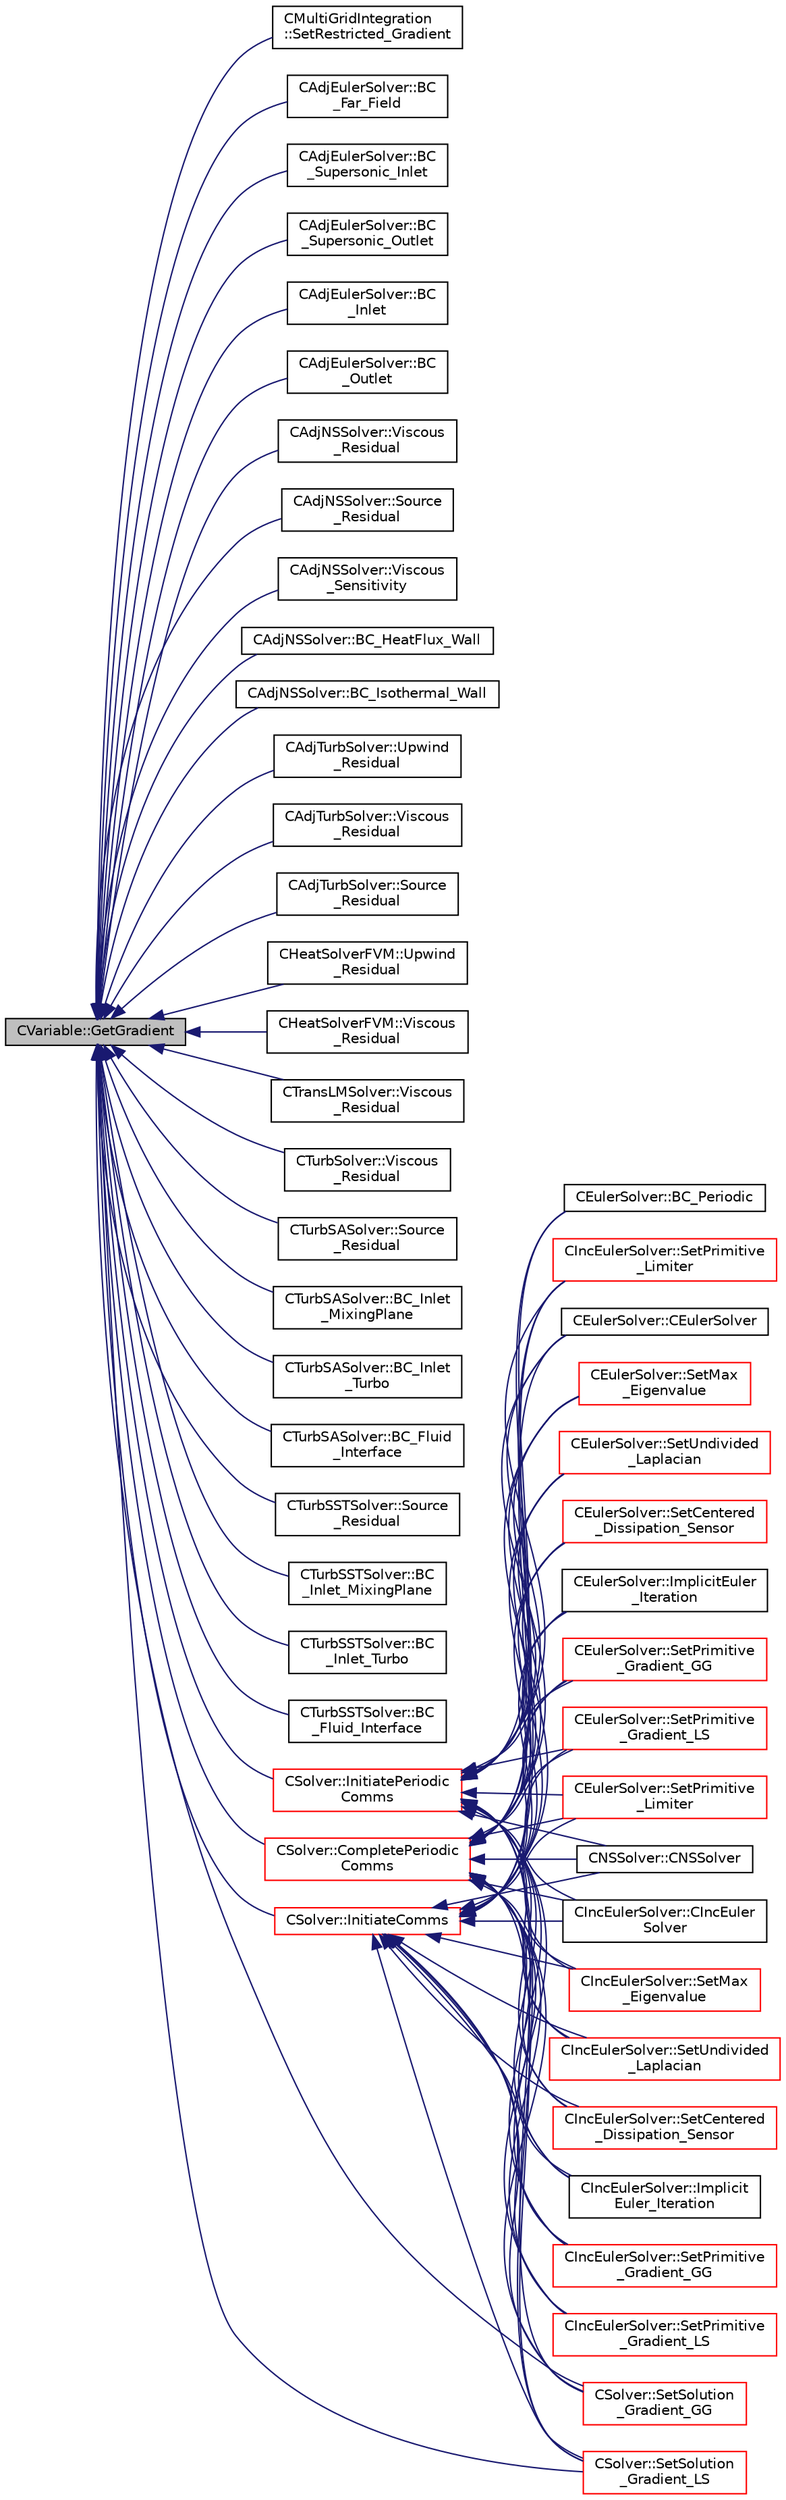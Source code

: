 digraph "CVariable::GetGradient"
{
  edge [fontname="Helvetica",fontsize="10",labelfontname="Helvetica",labelfontsize="10"];
  node [fontname="Helvetica",fontsize="10",shape=record];
  rankdir="LR";
  Node942 [label="CVariable::GetGradient",height=0.2,width=0.4,color="black", fillcolor="grey75", style="filled", fontcolor="black"];
  Node942 -> Node943 [dir="back",color="midnightblue",fontsize="10",style="solid",fontname="Helvetica"];
  Node943 [label="CMultiGridIntegration\l::SetRestricted_Gradient",height=0.2,width=0.4,color="black", fillcolor="white", style="filled",URL="$class_c_multi_grid_integration.html#a12a995afac79392633ded3226b163d24",tooltip="Compute the gradient in coarse grid using the fine grid information. "];
  Node942 -> Node944 [dir="back",color="midnightblue",fontsize="10",style="solid",fontname="Helvetica"];
  Node944 [label="CAdjEulerSolver::BC\l_Far_Field",height=0.2,width=0.4,color="black", fillcolor="white", style="filled",URL="$class_c_adj_euler_solver.html#a67685dedf5d4651cb25fbf3fc0440d24",tooltip="Impose the boundary condition to the far field using characteristics. "];
  Node942 -> Node945 [dir="back",color="midnightblue",fontsize="10",style="solid",fontname="Helvetica"];
  Node945 [label="CAdjEulerSolver::BC\l_Supersonic_Inlet",height=0.2,width=0.4,color="black", fillcolor="white", style="filled",URL="$class_c_adj_euler_solver.html#ab5c6ba919fde8e3e473f485bb06b2e9c",tooltip="Impose the supersonic inlet boundary condition. "];
  Node942 -> Node946 [dir="back",color="midnightblue",fontsize="10",style="solid",fontname="Helvetica"];
  Node946 [label="CAdjEulerSolver::BC\l_Supersonic_Outlet",height=0.2,width=0.4,color="black", fillcolor="white", style="filled",URL="$class_c_adj_euler_solver.html#a58543ab410a218129586869573316437",tooltip="Impose the supersonic outlet boundary condition. "];
  Node942 -> Node947 [dir="back",color="midnightblue",fontsize="10",style="solid",fontname="Helvetica"];
  Node947 [label="CAdjEulerSolver::BC\l_Inlet",height=0.2,width=0.4,color="black", fillcolor="white", style="filled",URL="$class_c_adj_euler_solver.html#a29398c2203511586508ff9d43e894e41",tooltip="Impose the inlet boundary condition. "];
  Node942 -> Node948 [dir="back",color="midnightblue",fontsize="10",style="solid",fontname="Helvetica"];
  Node948 [label="CAdjEulerSolver::BC\l_Outlet",height=0.2,width=0.4,color="black", fillcolor="white", style="filled",URL="$class_c_adj_euler_solver.html#a0b3408be5adebd52b79bd3c5227cbe9d",tooltip="Impose the outlet boundary condition. "];
  Node942 -> Node949 [dir="back",color="midnightblue",fontsize="10",style="solid",fontname="Helvetica"];
  Node949 [label="CAdjNSSolver::Viscous\l_Residual",height=0.2,width=0.4,color="black", fillcolor="white", style="filled",URL="$class_c_adj_n_s_solver.html#a8f0a8d26c8b3df3f9dbbbf7c98a6a18e",tooltip="Compute the viscous residuals for the adjoint equation. "];
  Node942 -> Node950 [dir="back",color="midnightblue",fontsize="10",style="solid",fontname="Helvetica"];
  Node950 [label="CAdjNSSolver::Source\l_Residual",height=0.2,width=0.4,color="black", fillcolor="white", style="filled",URL="$class_c_adj_n_s_solver.html#af2cb5ceadb98384f7504b6f7c6e6840c",tooltip="Source term computation. "];
  Node942 -> Node951 [dir="back",color="midnightblue",fontsize="10",style="solid",fontname="Helvetica"];
  Node951 [label="CAdjNSSolver::Viscous\l_Sensitivity",height=0.2,width=0.4,color="black", fillcolor="white", style="filled",URL="$class_c_adj_n_s_solver.html#ab05613f9de871991f55c2e1f12eac8dd",tooltip="Compute the viscous sensitivity of the functional. "];
  Node942 -> Node952 [dir="back",color="midnightblue",fontsize="10",style="solid",fontname="Helvetica"];
  Node952 [label="CAdjNSSolver::BC_HeatFlux_Wall",height=0.2,width=0.4,color="black", fillcolor="white", style="filled",URL="$class_c_adj_n_s_solver.html#a1a251c98efda4a84d7cd7751cc032113",tooltip="Impose via the residual or brute force the Navier-Stokes adjoint boundary condition (heat flux)..."];
  Node942 -> Node953 [dir="back",color="midnightblue",fontsize="10",style="solid",fontname="Helvetica"];
  Node953 [label="CAdjNSSolver::BC_Isothermal_Wall",height=0.2,width=0.4,color="black", fillcolor="white", style="filled",URL="$class_c_adj_n_s_solver.html#a20cd2fa256386da7791e11f40b701003",tooltip="Impose via the residual or brute force the Navier-Stokes adjoint boundary condition (heat flux)..."];
  Node942 -> Node954 [dir="back",color="midnightblue",fontsize="10",style="solid",fontname="Helvetica"];
  Node954 [label="CAdjTurbSolver::Upwind\l_Residual",height=0.2,width=0.4,color="black", fillcolor="white", style="filled",URL="$class_c_adj_turb_solver.html#ad7f35bfeec670ed4357083ecdada59f5",tooltip="Compute the spatial integration using a upwind scheme. "];
  Node942 -> Node955 [dir="back",color="midnightblue",fontsize="10",style="solid",fontname="Helvetica"];
  Node955 [label="CAdjTurbSolver::Viscous\l_Residual",height=0.2,width=0.4,color="black", fillcolor="white", style="filled",URL="$class_c_adj_turb_solver.html#a70a725062ef93315581ef9394250287b",tooltip="Compute the viscous residuals for the turbulent adjoint equation. "];
  Node942 -> Node956 [dir="back",color="midnightblue",fontsize="10",style="solid",fontname="Helvetica"];
  Node956 [label="CAdjTurbSolver::Source\l_Residual",height=0.2,width=0.4,color="black", fillcolor="white", style="filled",URL="$class_c_adj_turb_solver.html#a4747f82b90660beb3b54cb04a3b5a9ef",tooltip="Source term computation. "];
  Node942 -> Node957 [dir="back",color="midnightblue",fontsize="10",style="solid",fontname="Helvetica"];
  Node957 [label="CHeatSolverFVM::Upwind\l_Residual",height=0.2,width=0.4,color="black", fillcolor="white", style="filled",URL="$class_c_heat_solver_f_v_m.html#a0f7725503632a6917537b6674d1d9e58",tooltip="Compute the spatial integration using a upwind scheme. "];
  Node942 -> Node958 [dir="back",color="midnightblue",fontsize="10",style="solid",fontname="Helvetica"];
  Node958 [label="CHeatSolverFVM::Viscous\l_Residual",height=0.2,width=0.4,color="black", fillcolor="white", style="filled",URL="$class_c_heat_solver_f_v_m.html#a860d3e08f75f173ce401f90d27649ba2",tooltip="Compute the viscous residuals for the turbulent equation. "];
  Node942 -> Node959 [dir="back",color="midnightblue",fontsize="10",style="solid",fontname="Helvetica"];
  Node959 [label="CTransLMSolver::Viscous\l_Residual",height=0.2,width=0.4,color="black", fillcolor="white", style="filled",URL="$class_c_trans_l_m_solver.html#aad0850065817447ecce8752ce29683cf",tooltip="Compute the viscous residuals for the turbulent equation. "];
  Node942 -> Node960 [dir="back",color="midnightblue",fontsize="10",style="solid",fontname="Helvetica"];
  Node960 [label="CTurbSolver::Viscous\l_Residual",height=0.2,width=0.4,color="black", fillcolor="white", style="filled",URL="$class_c_turb_solver.html#aa7a7c19bca5d22e9073cbd165f7a0c94",tooltip="Compute the viscous residuals for the turbulent equation. "];
  Node942 -> Node961 [dir="back",color="midnightblue",fontsize="10",style="solid",fontname="Helvetica"];
  Node961 [label="CTurbSASolver::Source\l_Residual",height=0.2,width=0.4,color="black", fillcolor="white", style="filled",URL="$class_c_turb_s_a_solver.html#aeb6d236450de024807b0692674b0cc0f",tooltip="Source term computation. "];
  Node942 -> Node962 [dir="back",color="midnightblue",fontsize="10",style="solid",fontname="Helvetica"];
  Node962 [label="CTurbSASolver::BC_Inlet\l_MixingPlane",height=0.2,width=0.4,color="black", fillcolor="white", style="filled",URL="$class_c_turb_s_a_solver.html#a75c50cab5888e913ea59dd03c23be8e6",tooltip="Impose the inlet boundary condition. "];
  Node942 -> Node963 [dir="back",color="midnightblue",fontsize="10",style="solid",fontname="Helvetica"];
  Node963 [label="CTurbSASolver::BC_Inlet\l_Turbo",height=0.2,width=0.4,color="black", fillcolor="white", style="filled",URL="$class_c_turb_s_a_solver.html#a2e05ecc017b2b3716bfc6728e4a734e8",tooltip="Impose the inlet boundary condition. "];
  Node942 -> Node964 [dir="back",color="midnightblue",fontsize="10",style="solid",fontname="Helvetica"];
  Node964 [label="CTurbSASolver::BC_Fluid\l_Interface",height=0.2,width=0.4,color="black", fillcolor="white", style="filled",URL="$class_c_turb_s_a_solver.html#a4311973e232f0f0d1ddd661f52e47531",tooltip="Impose the fluid interface boundary condition using tranfer data. "];
  Node942 -> Node965 [dir="back",color="midnightblue",fontsize="10",style="solid",fontname="Helvetica"];
  Node965 [label="CTurbSSTSolver::Source\l_Residual",height=0.2,width=0.4,color="black", fillcolor="white", style="filled",URL="$class_c_turb_s_s_t_solver.html#ae5ada21c83db478d242a183e498f6cde",tooltip="Source term computation. "];
  Node942 -> Node966 [dir="back",color="midnightblue",fontsize="10",style="solid",fontname="Helvetica"];
  Node966 [label="CTurbSSTSolver::BC\l_Inlet_MixingPlane",height=0.2,width=0.4,color="black", fillcolor="white", style="filled",URL="$class_c_turb_s_s_t_solver.html#a76eebd24fcfc25255c3089f2b1a9acbd",tooltip="Impose the inlet boundary condition. "];
  Node942 -> Node967 [dir="back",color="midnightblue",fontsize="10",style="solid",fontname="Helvetica"];
  Node967 [label="CTurbSSTSolver::BC\l_Inlet_Turbo",height=0.2,width=0.4,color="black", fillcolor="white", style="filled",URL="$class_c_turb_s_s_t_solver.html#a8957c42841a00d3880fb5886e2f4de3c",tooltip="Impose the inlet boundary condition. "];
  Node942 -> Node968 [dir="back",color="midnightblue",fontsize="10",style="solid",fontname="Helvetica"];
  Node968 [label="CTurbSSTSolver::BC\l_Fluid_Interface",height=0.2,width=0.4,color="black", fillcolor="white", style="filled",URL="$class_c_turb_s_s_t_solver.html#a59752956d49ea64cd4a06f52e1b5088b",tooltip="Impose the interface state across sliding meshes. "];
  Node942 -> Node969 [dir="back",color="midnightblue",fontsize="10",style="solid",fontname="Helvetica"];
  Node969 [label="CSolver::InitiatePeriodic\lComms",height=0.2,width=0.4,color="red", fillcolor="white", style="filled",URL="$class_c_solver.html#aab8e1cac165d11ef85d9dd5588b3ea03",tooltip="Routine to load a solver quantity into the data structures for MPI periodic communication and to laun..."];
  Node969 -> Node970 [dir="back",color="midnightblue",fontsize="10",style="solid",fontname="Helvetica"];
  Node970 [label="CEulerSolver::CEulerSolver",height=0.2,width=0.4,color="black", fillcolor="white", style="filled",URL="$class_c_euler_solver.html#ae1e74218b4e943111b100d7ddcbd4db9"];
  Node969 -> Node971 [dir="back",color="midnightblue",fontsize="10",style="solid",fontname="Helvetica"];
  Node971 [label="CEulerSolver::SetMax\l_Eigenvalue",height=0.2,width=0.4,color="red", fillcolor="white", style="filled",URL="$class_c_euler_solver.html#a76f7fdf349ae41c6f0cf4df82b571fb1",tooltip="Compute the max eigenvalue. "];
  Node969 -> Node974 [dir="back",color="midnightblue",fontsize="10",style="solid",fontname="Helvetica"];
  Node974 [label="CEulerSolver::SetUndivided\l_Laplacian",height=0.2,width=0.4,color="red", fillcolor="white", style="filled",URL="$class_c_euler_solver.html#adc7c82a25b8be22b16b5452c1992744f",tooltip="Compute the undivided laplacian for the solution, except the energy equation. "];
  Node969 -> Node975 [dir="back",color="midnightblue",fontsize="10",style="solid",fontname="Helvetica"];
  Node975 [label="CEulerSolver::SetCentered\l_Dissipation_Sensor",height=0.2,width=0.4,color="red", fillcolor="white", style="filled",URL="$class_c_euler_solver.html#a2f4e3619ae65c63cbda1ef2098441ab4",tooltip="Compute a pressure sensor switch. "];
  Node969 -> Node976 [dir="back",color="midnightblue",fontsize="10",style="solid",fontname="Helvetica"];
  Node976 [label="CEulerSolver::ImplicitEuler\l_Iteration",height=0.2,width=0.4,color="black", fillcolor="white", style="filled",URL="$class_c_euler_solver.html#a4e8277fc44dc97c8d73fbe3347204372",tooltip="Update the solution using an implicit Euler scheme. "];
  Node969 -> Node977 [dir="back",color="midnightblue",fontsize="10",style="solid",fontname="Helvetica"];
  Node977 [label="CEulerSolver::SetPrimitive\l_Gradient_GG",height=0.2,width=0.4,color="red", fillcolor="white", style="filled",URL="$class_c_euler_solver.html#a74fb3b502b83371fcf0728ec546e039b",tooltip="Compute the gradient of the primitive variables using Green-Gauss method, and stores the result in th..."];
  Node969 -> Node978 [dir="back",color="midnightblue",fontsize="10",style="solid",fontname="Helvetica"];
  Node978 [label="CEulerSolver::SetPrimitive\l_Gradient_LS",height=0.2,width=0.4,color="red", fillcolor="white", style="filled",URL="$class_c_euler_solver.html#a734d5bd064215fb722477f39993155d4",tooltip="Compute the gradient of the primitive variables using a Least-Squares method, and stores the result i..."];
  Node969 -> Node979 [dir="back",color="midnightblue",fontsize="10",style="solid",fontname="Helvetica"];
  Node979 [label="CEulerSolver::SetPrimitive\l_Limiter",height=0.2,width=0.4,color="red", fillcolor="white", style="filled",URL="$class_c_euler_solver.html#a43004a7f0fad7a6d1f435144710bf13e",tooltip="Compute the limiter of the primitive variables. "];
  Node969 -> Node980 [dir="back",color="midnightblue",fontsize="10",style="solid",fontname="Helvetica"];
  Node980 [label="CEulerSolver::BC_Periodic",height=0.2,width=0.4,color="black", fillcolor="white", style="filled",URL="$class_c_euler_solver.html#a9bd458698ede3dffd1b4d1f974f39b03",tooltip="Impose a periodic boundary condition by summing contributions from the complete control volume..."];
  Node969 -> Node981 [dir="back",color="midnightblue",fontsize="10",style="solid",fontname="Helvetica"];
  Node981 [label="CNSSolver::CNSSolver",height=0.2,width=0.4,color="black", fillcolor="white", style="filled",URL="$class_c_n_s_solver.html#a2a8ad49c42b4546696e631cf44b7788b"];
  Node969 -> Node982 [dir="back",color="midnightblue",fontsize="10",style="solid",fontname="Helvetica"];
  Node982 [label="CIncEulerSolver::CIncEuler\lSolver",height=0.2,width=0.4,color="black", fillcolor="white", style="filled",URL="$class_c_inc_euler_solver.html#a91f644b8f9a00215bac5bcd31dfc06d8"];
  Node969 -> Node983 [dir="back",color="midnightblue",fontsize="10",style="solid",fontname="Helvetica"];
  Node983 [label="CIncEulerSolver::SetMax\l_Eigenvalue",height=0.2,width=0.4,color="red", fillcolor="white", style="filled",URL="$class_c_inc_euler_solver.html#ab804c5648aa5dd71ea12a57997167984",tooltip="Compute the max eigenvalue. "];
  Node969 -> Node986 [dir="back",color="midnightblue",fontsize="10",style="solid",fontname="Helvetica"];
  Node986 [label="CIncEulerSolver::SetUndivided\l_Laplacian",height=0.2,width=0.4,color="red", fillcolor="white", style="filled",URL="$class_c_inc_euler_solver.html#a8b5d7772432b9759213892a50621c329",tooltip="Compute the undivided laplacian for the solution, except the energy equation. "];
  Node969 -> Node987 [dir="back",color="midnightblue",fontsize="10",style="solid",fontname="Helvetica"];
  Node987 [label="CIncEulerSolver::SetCentered\l_Dissipation_Sensor",height=0.2,width=0.4,color="red", fillcolor="white", style="filled",URL="$class_c_inc_euler_solver.html#a2323a0e322236c24668be8750dbaf237",tooltip="Compute a pressure sensor switch. "];
  Node969 -> Node988 [dir="back",color="midnightblue",fontsize="10",style="solid",fontname="Helvetica"];
  Node988 [label="CIncEulerSolver::Implicit\lEuler_Iteration",height=0.2,width=0.4,color="black", fillcolor="white", style="filled",URL="$class_c_inc_euler_solver.html#ad84dd4225bb9d158c52b26e2f30f6fa7",tooltip="Update the solution using an implicit Euler scheme. "];
  Node969 -> Node989 [dir="back",color="midnightblue",fontsize="10",style="solid",fontname="Helvetica"];
  Node989 [label="CIncEulerSolver::SetPrimitive\l_Gradient_GG",height=0.2,width=0.4,color="red", fillcolor="white", style="filled",URL="$class_c_inc_euler_solver.html#a856a6db100c40b9c3df557d1dfe72c2b",tooltip="Compute the gradient of the primitive variables using Green-Gauss method, and stores the result in th..."];
  Node969 -> Node990 [dir="back",color="midnightblue",fontsize="10",style="solid",fontname="Helvetica"];
  Node990 [label="CIncEulerSolver::SetPrimitive\l_Gradient_LS",height=0.2,width=0.4,color="red", fillcolor="white", style="filled",URL="$class_c_inc_euler_solver.html#a3e3355cbeb9d265f4073cca113b9d46e",tooltip="Compute the gradient of the primitive variables using a Least-Squares method, and stores the result i..."];
  Node969 -> Node991 [dir="back",color="midnightblue",fontsize="10",style="solid",fontname="Helvetica"];
  Node991 [label="CIncEulerSolver::SetPrimitive\l_Limiter",height=0.2,width=0.4,color="red", fillcolor="white", style="filled",URL="$class_c_inc_euler_solver.html#a00bd56828c4e41ec3ff1e8753cb320ec",tooltip="Compute the limiter of the primitive variables. "];
  Node969 -> Node996 [dir="back",color="midnightblue",fontsize="10",style="solid",fontname="Helvetica"];
  Node996 [label="CSolver::SetSolution\l_Gradient_GG",height=0.2,width=0.4,color="red", fillcolor="white", style="filled",URL="$class_c_solver.html#aac4d5e5f3ff20e7e37d55fa5e4ed3647",tooltip="Compute the Green-Gauss gradient of the solution. "];
  Node969 -> Node1005 [dir="back",color="midnightblue",fontsize="10",style="solid",fontname="Helvetica"];
  Node1005 [label="CSolver::SetSolution\l_Gradient_LS",height=0.2,width=0.4,color="red", fillcolor="white", style="filled",URL="$class_c_solver.html#ac4d9cf9609d7bdb52e7f1dc9cc8b4c1f",tooltip="Compute the Least Squares gradient of the solution. "];
  Node942 -> Node1007 [dir="back",color="midnightblue",fontsize="10",style="solid",fontname="Helvetica"];
  Node1007 [label="CSolver::CompletePeriodic\lComms",height=0.2,width=0.4,color="red", fillcolor="white", style="filled",URL="$class_c_solver.html#a7e77df2076057995213de49d4ca2e7c7",tooltip="Routine to complete the set of non-blocking periodic communications launched by InitiatePeriodicComms..."];
  Node1007 -> Node970 [dir="back",color="midnightblue",fontsize="10",style="solid",fontname="Helvetica"];
  Node1007 -> Node971 [dir="back",color="midnightblue",fontsize="10",style="solid",fontname="Helvetica"];
  Node1007 -> Node974 [dir="back",color="midnightblue",fontsize="10",style="solid",fontname="Helvetica"];
  Node1007 -> Node975 [dir="back",color="midnightblue",fontsize="10",style="solid",fontname="Helvetica"];
  Node1007 -> Node976 [dir="back",color="midnightblue",fontsize="10",style="solid",fontname="Helvetica"];
  Node1007 -> Node977 [dir="back",color="midnightblue",fontsize="10",style="solid",fontname="Helvetica"];
  Node1007 -> Node978 [dir="back",color="midnightblue",fontsize="10",style="solid",fontname="Helvetica"];
  Node1007 -> Node979 [dir="back",color="midnightblue",fontsize="10",style="solid",fontname="Helvetica"];
  Node1007 -> Node980 [dir="back",color="midnightblue",fontsize="10",style="solid",fontname="Helvetica"];
  Node1007 -> Node981 [dir="back",color="midnightblue",fontsize="10",style="solid",fontname="Helvetica"];
  Node1007 -> Node982 [dir="back",color="midnightblue",fontsize="10",style="solid",fontname="Helvetica"];
  Node1007 -> Node983 [dir="back",color="midnightblue",fontsize="10",style="solid",fontname="Helvetica"];
  Node1007 -> Node986 [dir="back",color="midnightblue",fontsize="10",style="solid",fontname="Helvetica"];
  Node1007 -> Node987 [dir="back",color="midnightblue",fontsize="10",style="solid",fontname="Helvetica"];
  Node1007 -> Node988 [dir="back",color="midnightblue",fontsize="10",style="solid",fontname="Helvetica"];
  Node1007 -> Node989 [dir="back",color="midnightblue",fontsize="10",style="solid",fontname="Helvetica"];
  Node1007 -> Node990 [dir="back",color="midnightblue",fontsize="10",style="solid",fontname="Helvetica"];
  Node1007 -> Node991 [dir="back",color="midnightblue",fontsize="10",style="solid",fontname="Helvetica"];
  Node1007 -> Node996 [dir="back",color="midnightblue",fontsize="10",style="solid",fontname="Helvetica"];
  Node1007 -> Node1005 [dir="back",color="midnightblue",fontsize="10",style="solid",fontname="Helvetica"];
  Node942 -> Node1008 [dir="back",color="midnightblue",fontsize="10",style="solid",fontname="Helvetica"];
  Node1008 [label="CSolver::InitiateComms",height=0.2,width=0.4,color="red", fillcolor="white", style="filled",URL="$class_c_solver.html#a68ef94bc50683bd1f1d750b4a8cb7351",tooltip="Routine to load a solver quantity into the data structures for MPI point-to-point communication and t..."];
  Node1008 -> Node970 [dir="back",color="midnightblue",fontsize="10",style="solid",fontname="Helvetica"];
  Node1008 -> Node971 [dir="back",color="midnightblue",fontsize="10",style="solid",fontname="Helvetica"];
  Node1008 -> Node974 [dir="back",color="midnightblue",fontsize="10",style="solid",fontname="Helvetica"];
  Node1008 -> Node975 [dir="back",color="midnightblue",fontsize="10",style="solid",fontname="Helvetica"];
  Node1008 -> Node976 [dir="back",color="midnightblue",fontsize="10",style="solid",fontname="Helvetica"];
  Node1008 -> Node977 [dir="back",color="midnightblue",fontsize="10",style="solid",fontname="Helvetica"];
  Node1008 -> Node978 [dir="back",color="midnightblue",fontsize="10",style="solid",fontname="Helvetica"];
  Node1008 -> Node979 [dir="back",color="midnightblue",fontsize="10",style="solid",fontname="Helvetica"];
  Node1008 -> Node981 [dir="back",color="midnightblue",fontsize="10",style="solid",fontname="Helvetica"];
  Node1008 -> Node982 [dir="back",color="midnightblue",fontsize="10",style="solid",fontname="Helvetica"];
  Node1008 -> Node983 [dir="back",color="midnightblue",fontsize="10",style="solid",fontname="Helvetica"];
  Node1008 -> Node986 [dir="back",color="midnightblue",fontsize="10",style="solid",fontname="Helvetica"];
  Node1008 -> Node987 [dir="back",color="midnightblue",fontsize="10",style="solid",fontname="Helvetica"];
  Node1008 -> Node988 [dir="back",color="midnightblue",fontsize="10",style="solid",fontname="Helvetica"];
  Node1008 -> Node989 [dir="back",color="midnightblue",fontsize="10",style="solid",fontname="Helvetica"];
  Node1008 -> Node990 [dir="back",color="midnightblue",fontsize="10",style="solid",fontname="Helvetica"];
  Node1008 -> Node991 [dir="back",color="midnightblue",fontsize="10",style="solid",fontname="Helvetica"];
  Node1008 -> Node996 [dir="back",color="midnightblue",fontsize="10",style="solid",fontname="Helvetica"];
  Node1008 -> Node1005 [dir="back",color="midnightblue",fontsize="10",style="solid",fontname="Helvetica"];
  Node942 -> Node996 [dir="back",color="midnightblue",fontsize="10",style="solid",fontname="Helvetica"];
  Node942 -> Node1005 [dir="back",color="midnightblue",fontsize="10",style="solid",fontname="Helvetica"];
}
